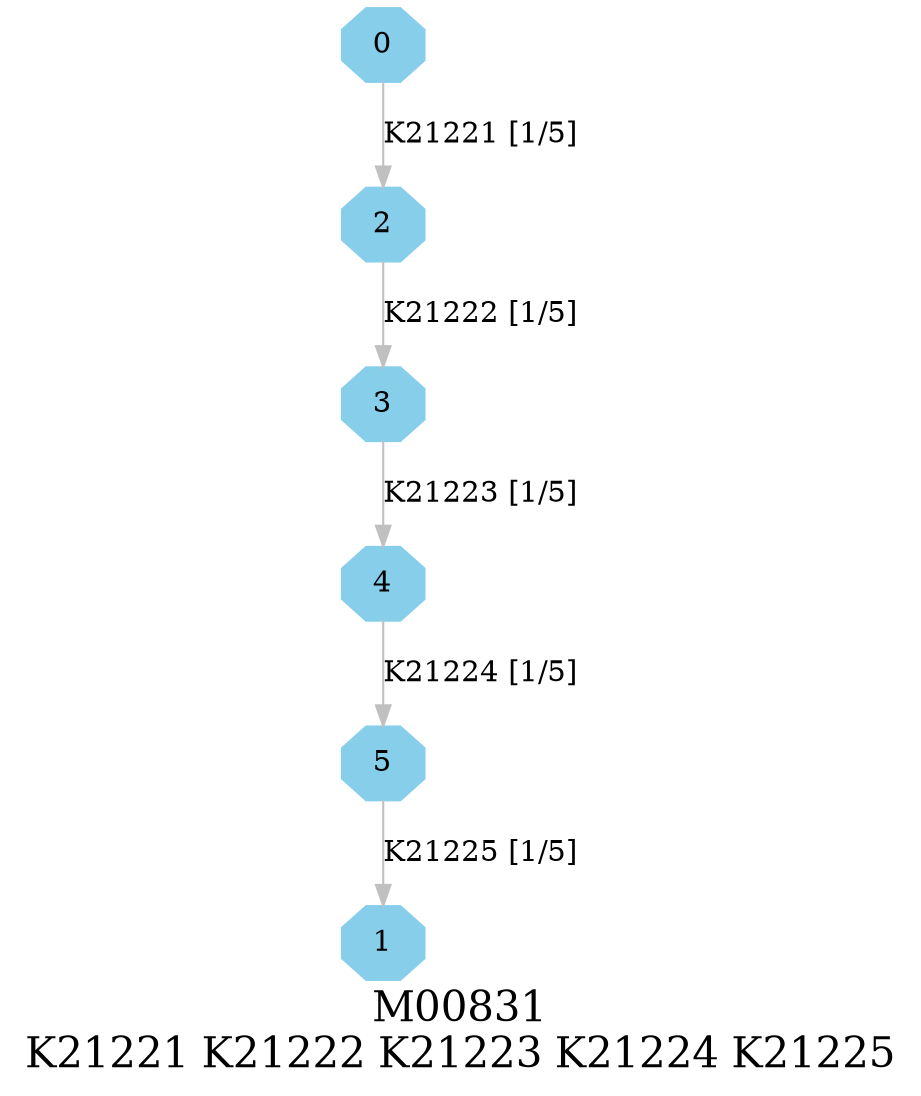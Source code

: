 digraph G {
graph [label="M00831
K21221 K21222 K21223 K21224 K21225",fontsize=20];
node [shape=box,style=filled];
edge [len=3,color=grey];
{node [width=.3,height=.3,shape=octagon,style=filled,color=skyblue] 0 1 2 3 4 5 }
0 -> 2 [label="K21221 [1/5]"];
2 -> 3 [label="K21222 [1/5]"];
3 -> 4 [label="K21223 [1/5]"];
4 -> 5 [label="K21224 [1/5]"];
5 -> 1 [label="K21225 [1/5]"];
}